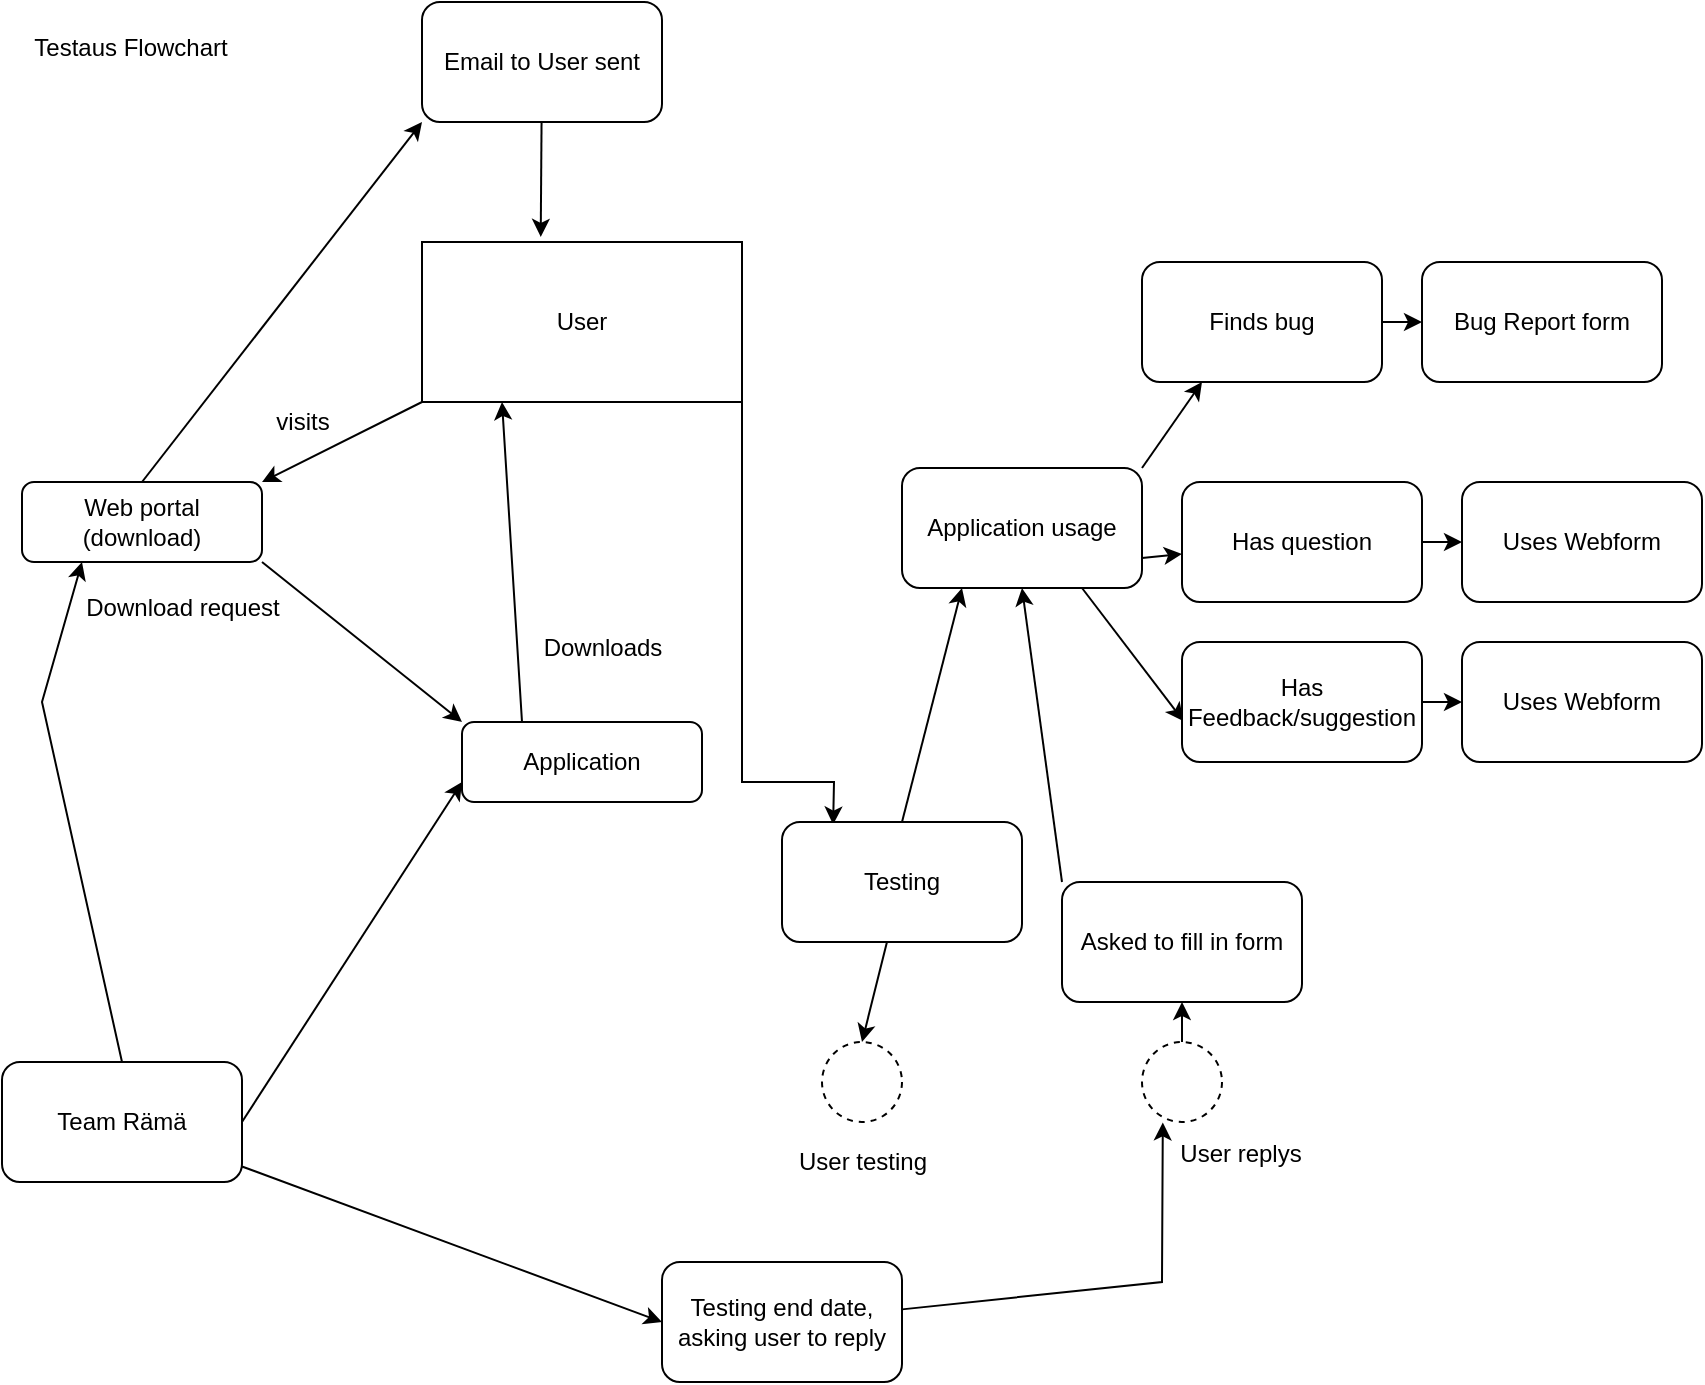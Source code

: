 <mxfile version="13.0.8" type="device"><diagram id="4g7SVG3-14d1g65MTeZN" name="Page-1"><mxGraphModel dx="2062" dy="1082" grid="1" gridSize="10" guides="1" tooltips="1" connect="1" arrows="1" fold="1" page="1" pageScale="1" pageWidth="827" pageHeight="1169" math="0" shadow="0"><root><mxCell id="0"/><mxCell id="1" parent="0"/><mxCell id="Zy0oKWZw2TCC5zGryhYv-18" style="edgeStyle=none;rounded=0;orthogonalLoop=1;jettySize=auto;html=1;exitX=1;exitY=1;exitDx=0;exitDy=0;entryX=0.213;entryY=0.021;entryDx=0;entryDy=0;entryPerimeter=0;" edge="1" parent="1" source="Zy0oKWZw2TCC5zGryhYv-1" target="Zy0oKWZw2TCC5zGryhYv-29"><mxGeometry relative="1" as="geometry"><Array as="points"><mxPoint x="400" y="430"/><mxPoint x="446" y="430"/></Array></mxGeometry></mxCell><mxCell id="Zy0oKWZw2TCC5zGryhYv-1" value="User" style="rounded=0;whiteSpace=wrap;html=1;" vertex="1" parent="1"><mxGeometry x="240" y="160" width="160" height="80" as="geometry"/></mxCell><mxCell id="Zy0oKWZw2TCC5zGryhYv-2" value="Testaus Flowchart" style="text;html=1;align=center;verticalAlign=middle;resizable=0;points=[];autosize=1;" vertex="1" parent="1"><mxGeometry x="34" y="53" width="120" height="20" as="geometry"/></mxCell><mxCell id="Zy0oKWZw2TCC5zGryhYv-7" style="edgeStyle=none;rounded=0;orthogonalLoop=1;jettySize=auto;html=1;exitX=0.25;exitY=0;exitDx=0;exitDy=0;entryX=0.25;entryY=1;entryDx=0;entryDy=0;" edge="1" parent="1" source="Zy0oKWZw2TCC5zGryhYv-3" target="Zy0oKWZw2TCC5zGryhYv-1"><mxGeometry relative="1" as="geometry"/></mxCell><mxCell id="Zy0oKWZw2TCC5zGryhYv-3" value="&lt;div&gt;Application&lt;/div&gt;" style="rounded=1;whiteSpace=wrap;html=1;" vertex="1" parent="1"><mxGeometry x="260" y="400" width="120" height="40" as="geometry"/></mxCell><mxCell id="Zy0oKWZw2TCC5zGryhYv-6" style="rounded=0;orthogonalLoop=1;jettySize=auto;html=1;exitX=1;exitY=1;exitDx=0;exitDy=0;entryX=0;entryY=0;entryDx=0;entryDy=0;" edge="1" parent="1" source="Zy0oKWZw2TCC5zGryhYv-4" target="Zy0oKWZw2TCC5zGryhYv-3"><mxGeometry relative="1" as="geometry"/></mxCell><mxCell id="Zy0oKWZw2TCC5zGryhYv-48" style="edgeStyle=none;rounded=0;orthogonalLoop=1;jettySize=auto;html=1;exitX=0.5;exitY=0;exitDx=0;exitDy=0;entryX=0;entryY=1;entryDx=0;entryDy=0;" edge="1" parent="1" source="Zy0oKWZw2TCC5zGryhYv-4" target="Zy0oKWZw2TCC5zGryhYv-46"><mxGeometry relative="1" as="geometry"/></mxCell><mxCell id="Zy0oKWZw2TCC5zGryhYv-4" value="&lt;div&gt;Web portal (download)&lt;br&gt;&lt;/div&gt;" style="rounded=1;whiteSpace=wrap;html=1;" vertex="1" parent="1"><mxGeometry x="40" y="280" width="120" height="40" as="geometry"/></mxCell><mxCell id="Zy0oKWZw2TCC5zGryhYv-5" value="" style="endArrow=classic;html=1;exitX=0;exitY=1;exitDx=0;exitDy=0;entryX=1;entryY=0;entryDx=0;entryDy=0;" edge="1" parent="1" source="Zy0oKWZw2TCC5zGryhYv-1" target="Zy0oKWZw2TCC5zGryhYv-4"><mxGeometry width="50" height="50" relative="1" as="geometry"><mxPoint x="140" y="270" as="sourcePoint"/><mxPoint x="190" y="220" as="targetPoint"/></mxGeometry></mxCell><mxCell id="Zy0oKWZw2TCC5zGryhYv-8" value="visits" style="text;html=1;align=center;verticalAlign=middle;resizable=0;points=[];autosize=1;" vertex="1" parent="1"><mxGeometry x="160" y="240" width="40" height="20" as="geometry"/></mxCell><mxCell id="Zy0oKWZw2TCC5zGryhYv-9" value="Download request" style="text;html=1;align=center;verticalAlign=middle;resizable=0;points=[];autosize=1;" vertex="1" parent="1"><mxGeometry x="60" y="333" width="120" height="20" as="geometry"/></mxCell><mxCell id="Zy0oKWZw2TCC5zGryhYv-10" value="Downloads" style="text;html=1;align=center;verticalAlign=middle;resizable=0;points=[];autosize=1;" vertex="1" parent="1"><mxGeometry x="290" y="353" width="80" height="20" as="geometry"/></mxCell><mxCell id="Zy0oKWZw2TCC5zGryhYv-16" style="edgeStyle=none;rounded=0;orthogonalLoop=1;jettySize=auto;html=1;exitX=1;exitY=0.5;exitDx=0;exitDy=0;entryX=0;entryY=0.5;entryDx=0;entryDy=0;" edge="1" parent="1" source="Zy0oKWZw2TCC5zGryhYv-12" target="Zy0oKWZw2TCC5zGryhYv-15"><mxGeometry relative="1" as="geometry"/></mxCell><mxCell id="Zy0oKWZw2TCC5zGryhYv-12" value="Finds bug" style="rounded=1;whiteSpace=wrap;html=1;" vertex="1" parent="1"><mxGeometry x="600" y="170" width="120" height="60" as="geometry"/></mxCell><mxCell id="Zy0oKWZw2TCC5zGryhYv-15" value="Bug Report form" style="rounded=1;whiteSpace=wrap;html=1;" vertex="1" parent="1"><mxGeometry x="740" y="170" width="120" height="60" as="geometry"/></mxCell><mxCell id="Zy0oKWZw2TCC5zGryhYv-19" style="edgeStyle=none;rounded=0;orthogonalLoop=1;jettySize=auto;html=1;exitX=1;exitY=0;exitDx=0;exitDy=0;entryX=0.25;entryY=1;entryDx=0;entryDy=0;" edge="1" parent="1" source="Zy0oKWZw2TCC5zGryhYv-17" target="Zy0oKWZw2TCC5zGryhYv-12"><mxGeometry relative="1" as="geometry"/></mxCell><mxCell id="Zy0oKWZw2TCC5zGryhYv-23" style="edgeStyle=none;rounded=0;orthogonalLoop=1;jettySize=auto;html=1;exitX=1;exitY=0.75;exitDx=0;exitDy=0;" edge="1" parent="1" source="Zy0oKWZw2TCC5zGryhYv-17" target="Zy0oKWZw2TCC5zGryhYv-20"><mxGeometry relative="1" as="geometry"/></mxCell><mxCell id="Zy0oKWZw2TCC5zGryhYv-27" style="edgeStyle=none;rounded=0;orthogonalLoop=1;jettySize=auto;html=1;exitX=0.75;exitY=1;exitDx=0;exitDy=0;entryX=0.006;entryY=0.659;entryDx=0;entryDy=0;entryPerimeter=0;" edge="1" parent="1" source="Zy0oKWZw2TCC5zGryhYv-17" target="Zy0oKWZw2TCC5zGryhYv-24"><mxGeometry relative="1" as="geometry"/></mxCell><mxCell id="Zy0oKWZw2TCC5zGryhYv-17" value="Application usage" style="rounded=1;whiteSpace=wrap;html=1;" vertex="1" parent="1"><mxGeometry x="480" y="273" width="120" height="60" as="geometry"/></mxCell><mxCell id="Zy0oKWZw2TCC5zGryhYv-22" style="edgeStyle=none;rounded=0;orthogonalLoop=1;jettySize=auto;html=1;exitX=1;exitY=0.5;exitDx=0;exitDy=0;entryX=0;entryY=0.5;entryDx=0;entryDy=0;" edge="1" parent="1" source="Zy0oKWZw2TCC5zGryhYv-20" target="Zy0oKWZw2TCC5zGryhYv-21"><mxGeometry relative="1" as="geometry"/></mxCell><mxCell id="Zy0oKWZw2TCC5zGryhYv-20" value="Has question " style="rounded=1;whiteSpace=wrap;html=1;" vertex="1" parent="1"><mxGeometry x="620" y="280" width="120" height="60" as="geometry"/></mxCell><mxCell id="Zy0oKWZw2TCC5zGryhYv-21" value="Uses Webform" style="rounded=1;whiteSpace=wrap;html=1;" vertex="1" parent="1"><mxGeometry x="760" y="280" width="120" height="60" as="geometry"/></mxCell><mxCell id="Zy0oKWZw2TCC5zGryhYv-26" style="edgeStyle=none;rounded=0;orthogonalLoop=1;jettySize=auto;html=1;exitX=1;exitY=0.5;exitDx=0;exitDy=0;" edge="1" parent="1" source="Zy0oKWZw2TCC5zGryhYv-24" target="Zy0oKWZw2TCC5zGryhYv-25"><mxGeometry relative="1" as="geometry"/></mxCell><mxCell id="Zy0oKWZw2TCC5zGryhYv-24" value="Has Feedback/suggestion" style="rounded=1;whiteSpace=wrap;html=1;" vertex="1" parent="1"><mxGeometry x="620" y="360" width="120" height="60" as="geometry"/></mxCell><mxCell id="Zy0oKWZw2TCC5zGryhYv-25" value="Uses Webform" style="rounded=1;whiteSpace=wrap;html=1;" vertex="1" parent="1"><mxGeometry x="760" y="360" width="120" height="60" as="geometry"/></mxCell><mxCell id="Zy0oKWZw2TCC5zGryhYv-34" style="edgeStyle=none;rounded=0;orthogonalLoop=1;jettySize=auto;html=1;entryX=0.5;entryY=0;entryDx=0;entryDy=0;" edge="1" parent="1" source="Zy0oKWZw2TCC5zGryhYv-29" target="Zy0oKWZw2TCC5zGryhYv-31"><mxGeometry relative="1" as="geometry"/></mxCell><mxCell id="Zy0oKWZw2TCC5zGryhYv-43" style="edgeStyle=none;rounded=0;orthogonalLoop=1;jettySize=auto;html=1;exitX=0.5;exitY=0;exitDx=0;exitDy=0;entryX=0.25;entryY=1;entryDx=0;entryDy=0;" edge="1" parent="1" source="Zy0oKWZw2TCC5zGryhYv-29" target="Zy0oKWZw2TCC5zGryhYv-17"><mxGeometry relative="1" as="geometry"/></mxCell><mxCell id="Zy0oKWZw2TCC5zGryhYv-29" value="&lt;div&gt;Testing &lt;br&gt;&lt;/div&gt;" style="rounded=1;whiteSpace=wrap;html=1;" vertex="1" parent="1"><mxGeometry x="420" y="450" width="120" height="60" as="geometry"/></mxCell><mxCell id="Zy0oKWZw2TCC5zGryhYv-31" value="" style="ellipse;whiteSpace=wrap;html=1;aspect=fixed;dashed=1;" vertex="1" parent="1"><mxGeometry x="440" y="560" width="40" height="40" as="geometry"/></mxCell><mxCell id="Zy0oKWZw2TCC5zGryhYv-32" value="User testing" style="text;html=1;align=center;verticalAlign=middle;resizable=0;points=[];autosize=1;" vertex="1" parent="1"><mxGeometry x="420" y="610" width="80" height="20" as="geometry"/></mxCell><mxCell id="Zy0oKWZw2TCC5zGryhYv-35" style="edgeStyle=none;rounded=0;orthogonalLoop=1;jettySize=auto;html=1;exitX=0.5;exitY=0;exitDx=0;exitDy=0;entryX=0.25;entryY=1;entryDx=0;entryDy=0;" edge="1" parent="1" source="Zy0oKWZw2TCC5zGryhYv-33" target="Zy0oKWZw2TCC5zGryhYv-4"><mxGeometry relative="1" as="geometry"><Array as="points"><mxPoint x="50" y="390"/></Array></mxGeometry></mxCell><mxCell id="Zy0oKWZw2TCC5zGryhYv-36" style="edgeStyle=none;rounded=0;orthogonalLoop=1;jettySize=auto;html=1;exitX=1;exitY=0.5;exitDx=0;exitDy=0;entryX=0;entryY=0.75;entryDx=0;entryDy=0;" edge="1" parent="1" source="Zy0oKWZw2TCC5zGryhYv-33" target="Zy0oKWZw2TCC5zGryhYv-3"><mxGeometry relative="1" as="geometry"/></mxCell><mxCell id="Zy0oKWZw2TCC5zGryhYv-38" style="edgeStyle=none;rounded=0;orthogonalLoop=1;jettySize=auto;html=1;" edge="1" parent="1" source="Zy0oKWZw2TCC5zGryhYv-33"><mxGeometry relative="1" as="geometry"><mxPoint x="360.0" y="700" as="targetPoint"/></mxGeometry></mxCell><mxCell id="Zy0oKWZw2TCC5zGryhYv-33" value="Team Rämä" style="rounded=1;whiteSpace=wrap;html=1;" vertex="1" parent="1"><mxGeometry x="30" y="570" width="120" height="60" as="geometry"/></mxCell><mxCell id="Zy0oKWZw2TCC5zGryhYv-44" style="edgeStyle=none;rounded=0;orthogonalLoop=1;jettySize=auto;html=1;exitX=0.5;exitY=0;exitDx=0;exitDy=0;entryX=0.5;entryY=1;entryDx=0;entryDy=0;" edge="1" parent="1" source="Zy0oKWZw2TCC5zGryhYv-37" target="Zy0oKWZw2TCC5zGryhYv-42"><mxGeometry relative="1" as="geometry"/></mxCell><mxCell id="Zy0oKWZw2TCC5zGryhYv-37" value="" style="ellipse;whiteSpace=wrap;html=1;aspect=fixed;dashed=1;" vertex="1" parent="1"><mxGeometry x="600" y="560" width="40" height="40" as="geometry"/></mxCell><mxCell id="Zy0oKWZw2TCC5zGryhYv-40" style="edgeStyle=none;rounded=0;orthogonalLoop=1;jettySize=auto;html=1;entryX=0.26;entryY=1.005;entryDx=0;entryDy=0;entryPerimeter=0;" edge="1" parent="1" source="Zy0oKWZw2TCC5zGryhYv-39" target="Zy0oKWZw2TCC5zGryhYv-37"><mxGeometry relative="1" as="geometry"><Array as="points"><mxPoint x="610" y="680"/></Array></mxGeometry></mxCell><mxCell id="Zy0oKWZw2TCC5zGryhYv-39" value="Testing end date, asking user to reply " style="rounded=1;whiteSpace=wrap;html=1;" vertex="1" parent="1"><mxGeometry x="360" y="670" width="120" height="60" as="geometry"/></mxCell><mxCell id="Zy0oKWZw2TCC5zGryhYv-41" value="User replys" style="text;html=1;align=center;verticalAlign=middle;resizable=0;points=[];autosize=1;" vertex="1" parent="1"><mxGeometry x="609" y="606" width="80" height="20" as="geometry"/></mxCell><mxCell id="Zy0oKWZw2TCC5zGryhYv-45" style="edgeStyle=none;rounded=0;orthogonalLoop=1;jettySize=auto;html=1;exitX=0;exitY=0;exitDx=0;exitDy=0;entryX=0.5;entryY=1;entryDx=0;entryDy=0;" edge="1" parent="1" source="Zy0oKWZw2TCC5zGryhYv-42" target="Zy0oKWZw2TCC5zGryhYv-17"><mxGeometry relative="1" as="geometry"/></mxCell><mxCell id="Zy0oKWZw2TCC5zGryhYv-42" value="Asked to fill in form" style="rounded=1;whiteSpace=wrap;html=1;" vertex="1" parent="1"><mxGeometry x="560" y="480" width="120" height="60" as="geometry"/></mxCell><mxCell id="Zy0oKWZw2TCC5zGryhYv-47" style="edgeStyle=none;rounded=0;orthogonalLoop=1;jettySize=auto;html=1;entryX=0.371;entryY=-0.032;entryDx=0;entryDy=0;entryPerimeter=0;" edge="1" parent="1" source="Zy0oKWZw2TCC5zGryhYv-46" target="Zy0oKWZw2TCC5zGryhYv-1"><mxGeometry relative="1" as="geometry"/></mxCell><mxCell id="Zy0oKWZw2TCC5zGryhYv-46" value="Email to User sent" style="rounded=1;whiteSpace=wrap;html=1;" vertex="1" parent="1"><mxGeometry x="240" y="40" width="120" height="60" as="geometry"/></mxCell></root></mxGraphModel></diagram></mxfile>